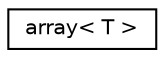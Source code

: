 digraph "Graphical Class Hierarchy"
{
  edge [fontname="Helvetica",fontsize="10",labelfontname="Helvetica",labelfontsize="10"];
  node [fontname="Helvetica",fontsize="10",shape=record];
  rankdir="LR";
  Node0 [label="array\< T \>",height=0.2,width=0.4,color="black", fillcolor="white", style="filled",URL="$classz3_1_1array.html"];
}
